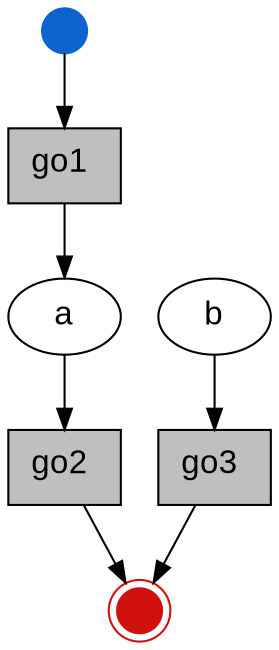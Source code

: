 digraph workflow {
edge [color="#000000"]
graph [bgcolor=transparent]


initial [shape=point; width=0.3; style=filled; color="#0e64ce"; label=""]
a [shape=ellipse; fontname="Arial"; fontsize=16; style=filled; color=black; fillcolor=white;]
b [shape=ellipse; fontname="Arial"; fontsize=16; style=filled; color=black; fillcolor=white;]
terminal [shape=point; width=0.3; peripheries=2; style=filled; color="#d11010"; label=""]

1[label=<<FONT POINT-SIZE="16">go1</FONT><FONT POINT-SIZE="10" COLOR="blue"> </FONT>>shape=box; fontname="Arial"; style=filled; color=black; fillcolor=gray75;]
2[label=<<FONT POINT-SIZE="16">go2</FONT><FONT POINT-SIZE="10" COLOR="blue"> </FONT>>shape=box; fontname="Arial"; style=filled; color=black; fillcolor=gray75;]
3[label=<<FONT POINT-SIZE="16">go3</FONT><FONT POINT-SIZE="10" COLOR="blue"> </FONT>>shape=box; fontname="Arial"; style=filled; color=black; fillcolor=gray75;]

initial -> 1 ; 1 -> a
a -> 2 ; 2 -> terminal
b -> 3 ; 3 -> terminal



}
